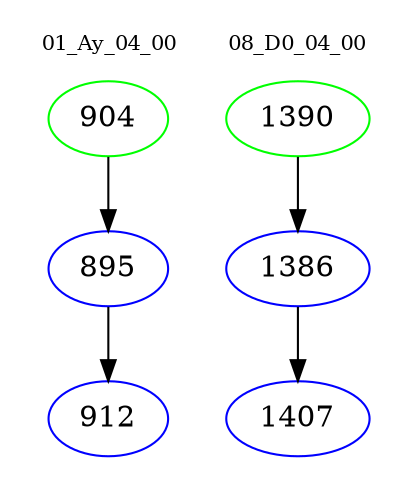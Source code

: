 digraph{
subgraph cluster_0 {
color = white
label = "01_Ay_04_00";
fontsize=10;
T0_904 [label="904", color="green"]
T0_904 -> T0_895 [color="black"]
T0_895 [label="895", color="blue"]
T0_895 -> T0_912 [color="black"]
T0_912 [label="912", color="blue"]
}
subgraph cluster_1 {
color = white
label = "08_D0_04_00";
fontsize=10;
T1_1390 [label="1390", color="green"]
T1_1390 -> T1_1386 [color="black"]
T1_1386 [label="1386", color="blue"]
T1_1386 -> T1_1407 [color="black"]
T1_1407 [label="1407", color="blue"]
}
}
